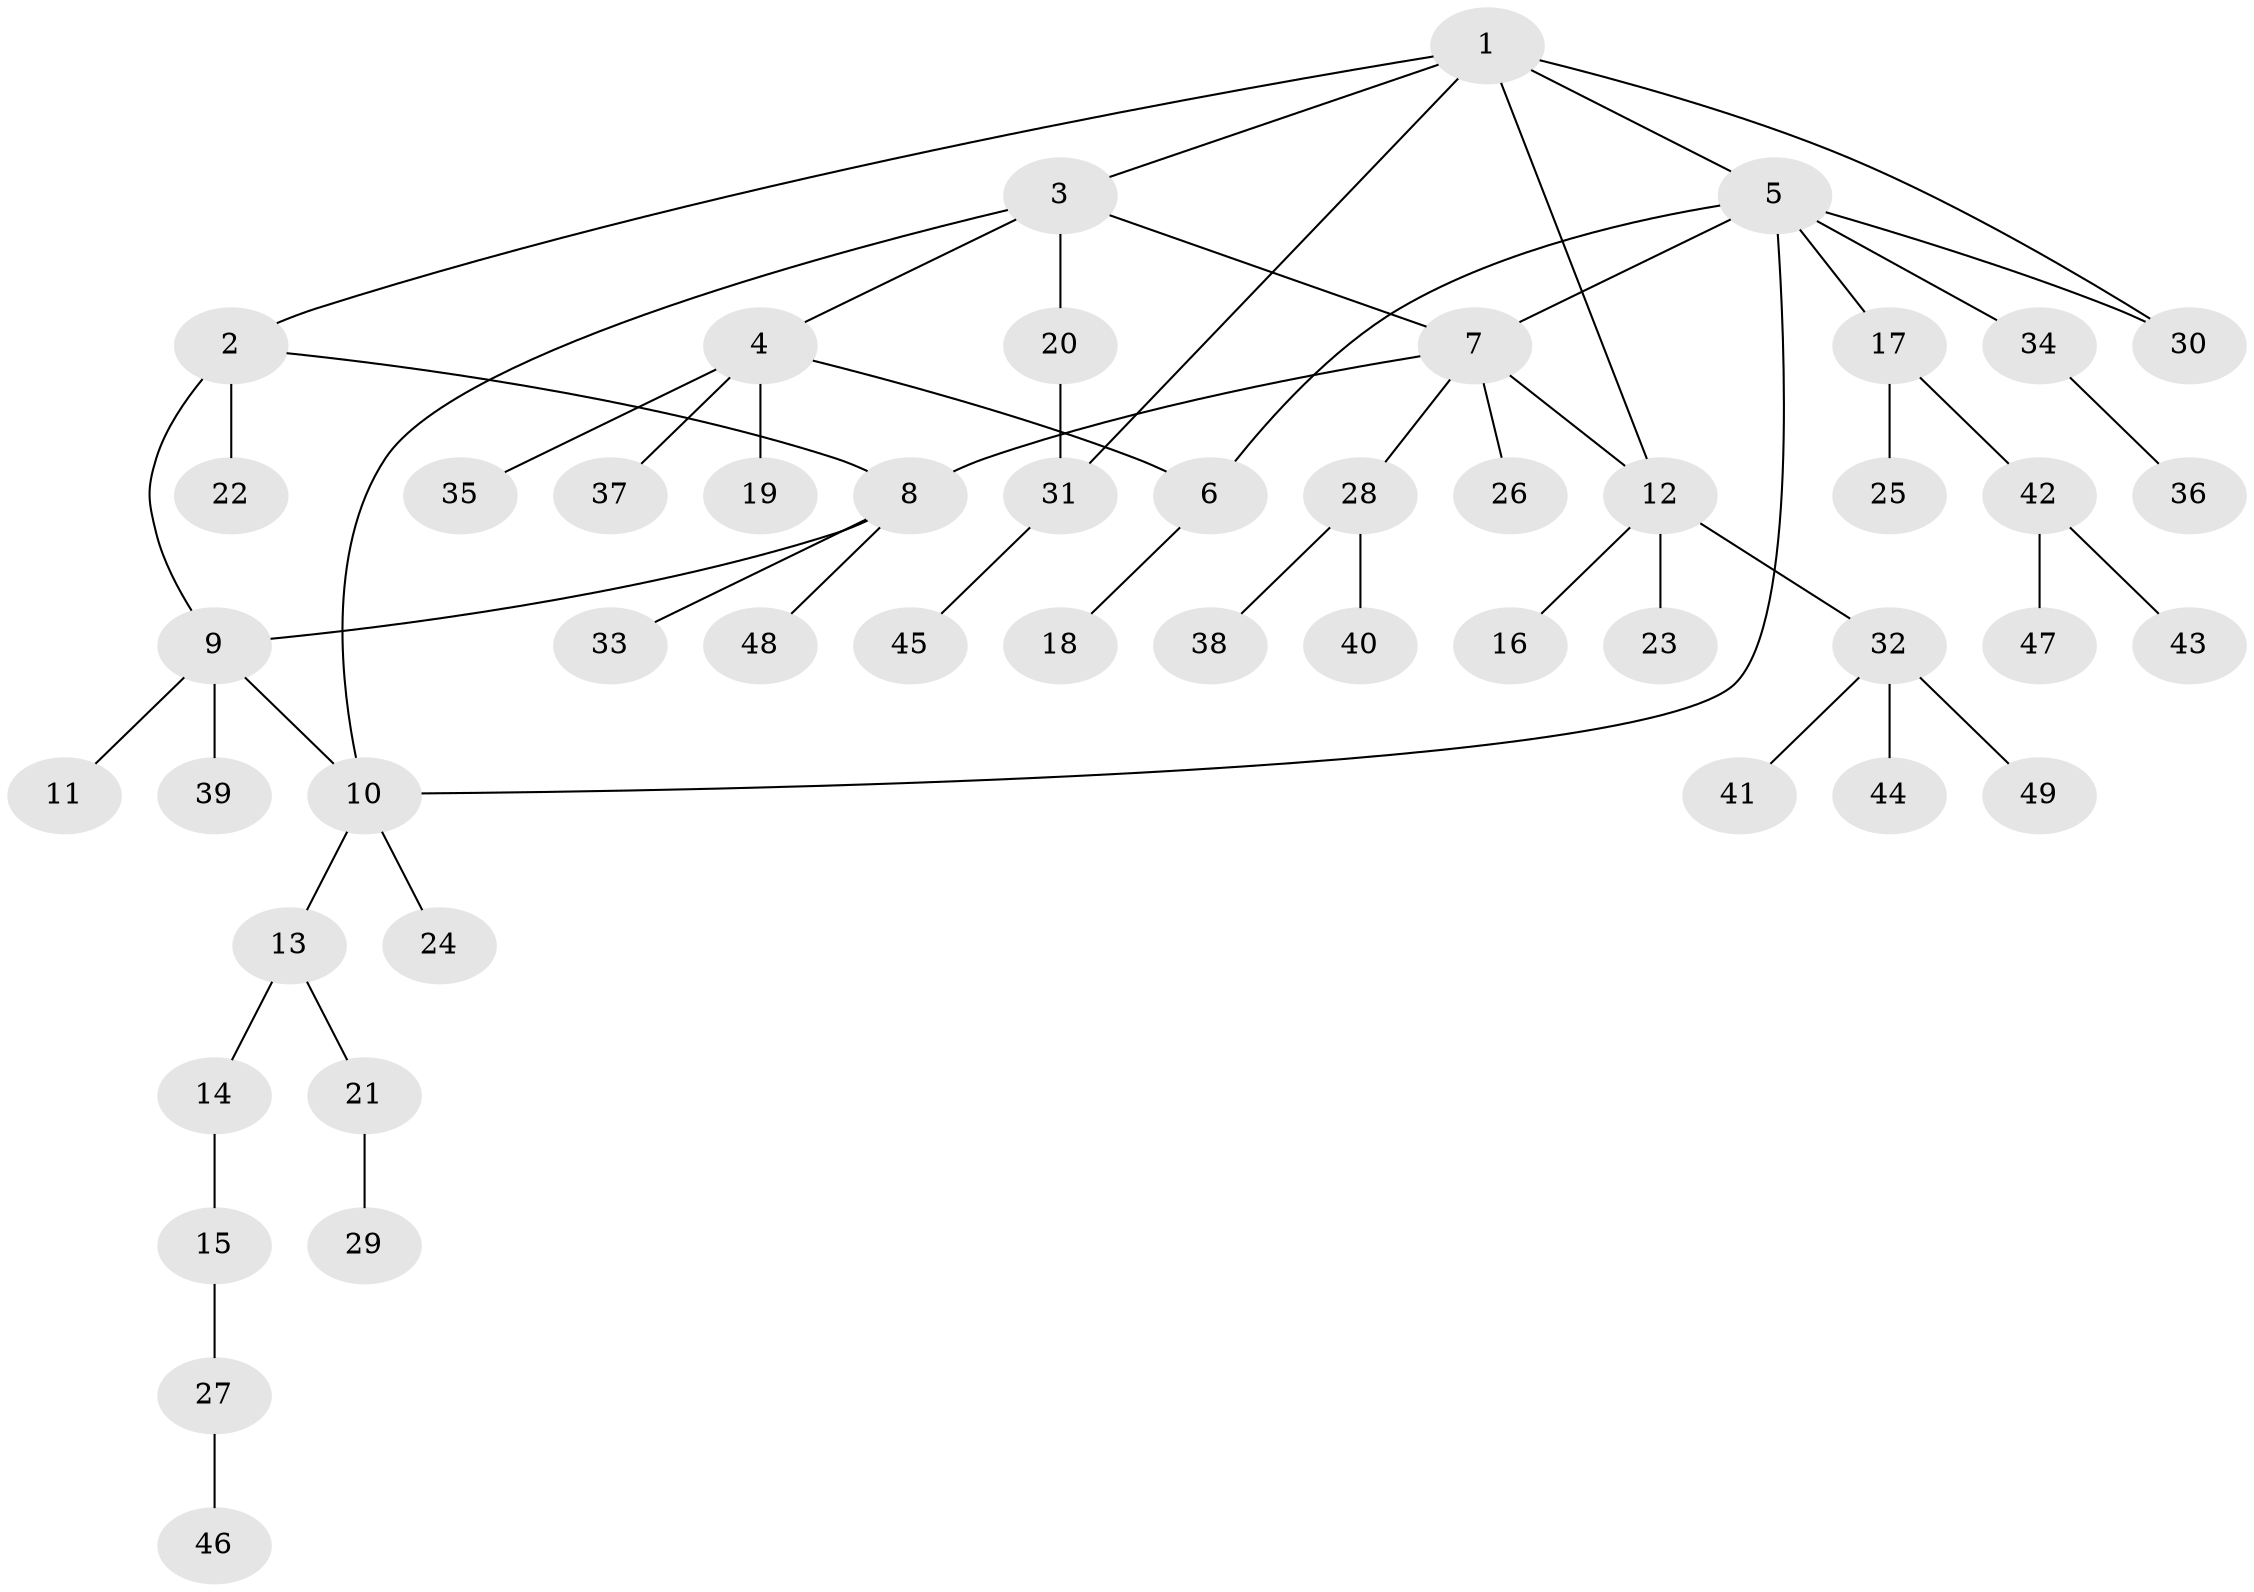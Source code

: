 // coarse degree distribution, {9: 0.03333333333333333, 3: 0.1, 5: 0.06666666666666667, 4: 0.16666666666666666, 2: 0.23333333333333334, 1: 0.4}
// Generated by graph-tools (version 1.1) at 2025/52/03/04/25 22:52:27]
// undirected, 49 vertices, 57 edges
graph export_dot {
  node [color=gray90,style=filled];
  1;
  2;
  3;
  4;
  5;
  6;
  7;
  8;
  9;
  10;
  11;
  12;
  13;
  14;
  15;
  16;
  17;
  18;
  19;
  20;
  21;
  22;
  23;
  24;
  25;
  26;
  27;
  28;
  29;
  30;
  31;
  32;
  33;
  34;
  35;
  36;
  37;
  38;
  39;
  40;
  41;
  42;
  43;
  44;
  45;
  46;
  47;
  48;
  49;
  1 -- 2;
  1 -- 3;
  1 -- 5;
  1 -- 12;
  1 -- 30;
  1 -- 31;
  2 -- 8;
  2 -- 9;
  2 -- 22;
  3 -- 4;
  3 -- 7;
  3 -- 10;
  3 -- 20;
  4 -- 6;
  4 -- 19;
  4 -- 35;
  4 -- 37;
  5 -- 6;
  5 -- 7;
  5 -- 10;
  5 -- 17;
  5 -- 30;
  5 -- 34;
  6 -- 18;
  7 -- 8;
  7 -- 12;
  7 -- 26;
  7 -- 28;
  8 -- 9;
  8 -- 33;
  8 -- 48;
  9 -- 10;
  9 -- 11;
  9 -- 39;
  10 -- 13;
  10 -- 24;
  12 -- 16;
  12 -- 23;
  12 -- 32;
  13 -- 14;
  13 -- 21;
  14 -- 15;
  15 -- 27;
  17 -- 25;
  17 -- 42;
  20 -- 31;
  21 -- 29;
  27 -- 46;
  28 -- 38;
  28 -- 40;
  31 -- 45;
  32 -- 41;
  32 -- 44;
  32 -- 49;
  34 -- 36;
  42 -- 43;
  42 -- 47;
}
